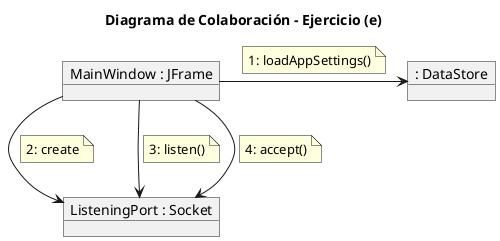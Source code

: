 @startuml Collaboration/Communication Diagram 

title Diagrama de Colaboración - Ejercicio (e)

object "MainWindow : JFrame" as MJ 
object ": DataStore" as DS 
object "ListeningPort : Socket" as LP 

MJ -r-> DS 
note on link
  1: loadAppSettings()
end note

MJ -down-> LP
note on link
  2: create
end note

MJ -down-> LP
note on link
  3: listen()
end note

MJ -down-> LP
note on link
  4: accept()
end note


@enduml